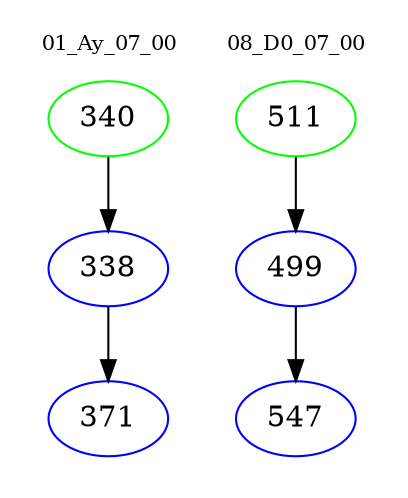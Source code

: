 digraph{
subgraph cluster_0 {
color = white
label = "01_Ay_07_00";
fontsize=10;
T0_340 [label="340", color="green"]
T0_340 -> T0_338 [color="black"]
T0_338 [label="338", color="blue"]
T0_338 -> T0_371 [color="black"]
T0_371 [label="371", color="blue"]
}
subgraph cluster_1 {
color = white
label = "08_D0_07_00";
fontsize=10;
T1_511 [label="511", color="green"]
T1_511 -> T1_499 [color="black"]
T1_499 [label="499", color="blue"]
T1_499 -> T1_547 [color="black"]
T1_547 [label="547", color="blue"]
}
}
